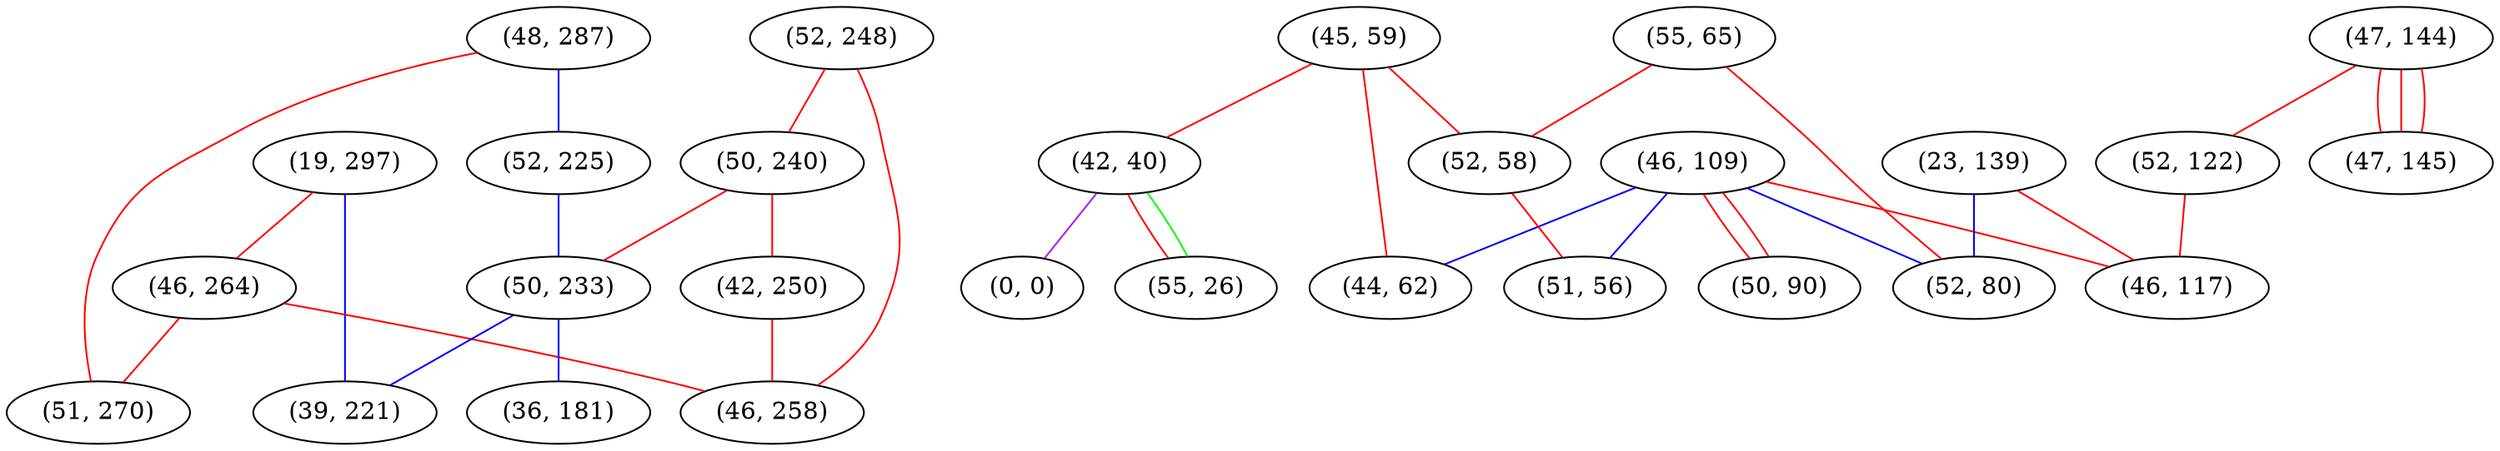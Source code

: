 graph "" {
"(19, 297)";
"(48, 287)";
"(52, 225)";
"(46, 109)";
"(45, 59)";
"(47, 144)";
"(46, 264)";
"(42, 40)";
"(52, 248)";
"(23, 139)";
"(50, 240)";
"(50, 233)";
"(55, 65)";
"(36, 181)";
"(0, 0)";
"(55, 26)";
"(52, 58)";
"(51, 270)";
"(51, 56)";
"(42, 250)";
"(52, 80)";
"(52, 122)";
"(39, 221)";
"(50, 90)";
"(44, 62)";
"(46, 117)";
"(46, 258)";
"(47, 145)";
"(19, 297)" -- "(39, 221)"  [color=blue, key=0, weight=3];
"(19, 297)" -- "(46, 264)"  [color=red, key=0, weight=1];
"(48, 287)" -- "(52, 225)"  [color=blue, key=0, weight=3];
"(48, 287)" -- "(51, 270)"  [color=red, key=0, weight=1];
"(52, 225)" -- "(50, 233)"  [color=blue, key=0, weight=3];
"(46, 109)" -- "(51, 56)"  [color=blue, key=0, weight=3];
"(46, 109)" -- "(52, 80)"  [color=blue, key=0, weight=3];
"(46, 109)" -- "(44, 62)"  [color=blue, key=0, weight=3];
"(46, 109)" -- "(46, 117)"  [color=red, key=0, weight=1];
"(46, 109)" -- "(50, 90)"  [color=red, key=0, weight=1];
"(46, 109)" -- "(50, 90)"  [color=red, key=1, weight=1];
"(45, 59)" -- "(52, 58)"  [color=red, key=0, weight=1];
"(45, 59)" -- "(44, 62)"  [color=red, key=0, weight=1];
"(45, 59)" -- "(42, 40)"  [color=red, key=0, weight=1];
"(47, 144)" -- "(52, 122)"  [color=red, key=0, weight=1];
"(47, 144)" -- "(47, 145)"  [color=red, key=0, weight=1];
"(47, 144)" -- "(47, 145)"  [color=red, key=1, weight=1];
"(47, 144)" -- "(47, 145)"  [color=red, key=2, weight=1];
"(46, 264)" -- "(51, 270)"  [color=red, key=0, weight=1];
"(46, 264)" -- "(46, 258)"  [color=red, key=0, weight=1];
"(42, 40)" -- "(0, 0)"  [color=purple, key=0, weight=4];
"(42, 40)" -- "(55, 26)"  [color=red, key=0, weight=1];
"(42, 40)" -- "(55, 26)"  [color=green, key=1, weight=2];
"(52, 248)" -- "(50, 240)"  [color=red, key=0, weight=1];
"(52, 248)" -- "(46, 258)"  [color=red, key=0, weight=1];
"(23, 139)" -- "(46, 117)"  [color=red, key=0, weight=1];
"(23, 139)" -- "(52, 80)"  [color=blue, key=0, weight=3];
"(50, 240)" -- "(50, 233)"  [color=red, key=0, weight=1];
"(50, 240)" -- "(42, 250)"  [color=red, key=0, weight=1];
"(50, 233)" -- "(36, 181)"  [color=blue, key=0, weight=3];
"(50, 233)" -- "(39, 221)"  [color=blue, key=0, weight=3];
"(55, 65)" -- "(52, 58)"  [color=red, key=0, weight=1];
"(55, 65)" -- "(52, 80)"  [color=red, key=0, weight=1];
"(52, 58)" -- "(51, 56)"  [color=red, key=0, weight=1];
"(42, 250)" -- "(46, 258)"  [color=red, key=0, weight=1];
"(52, 122)" -- "(46, 117)"  [color=red, key=0, weight=1];
}

